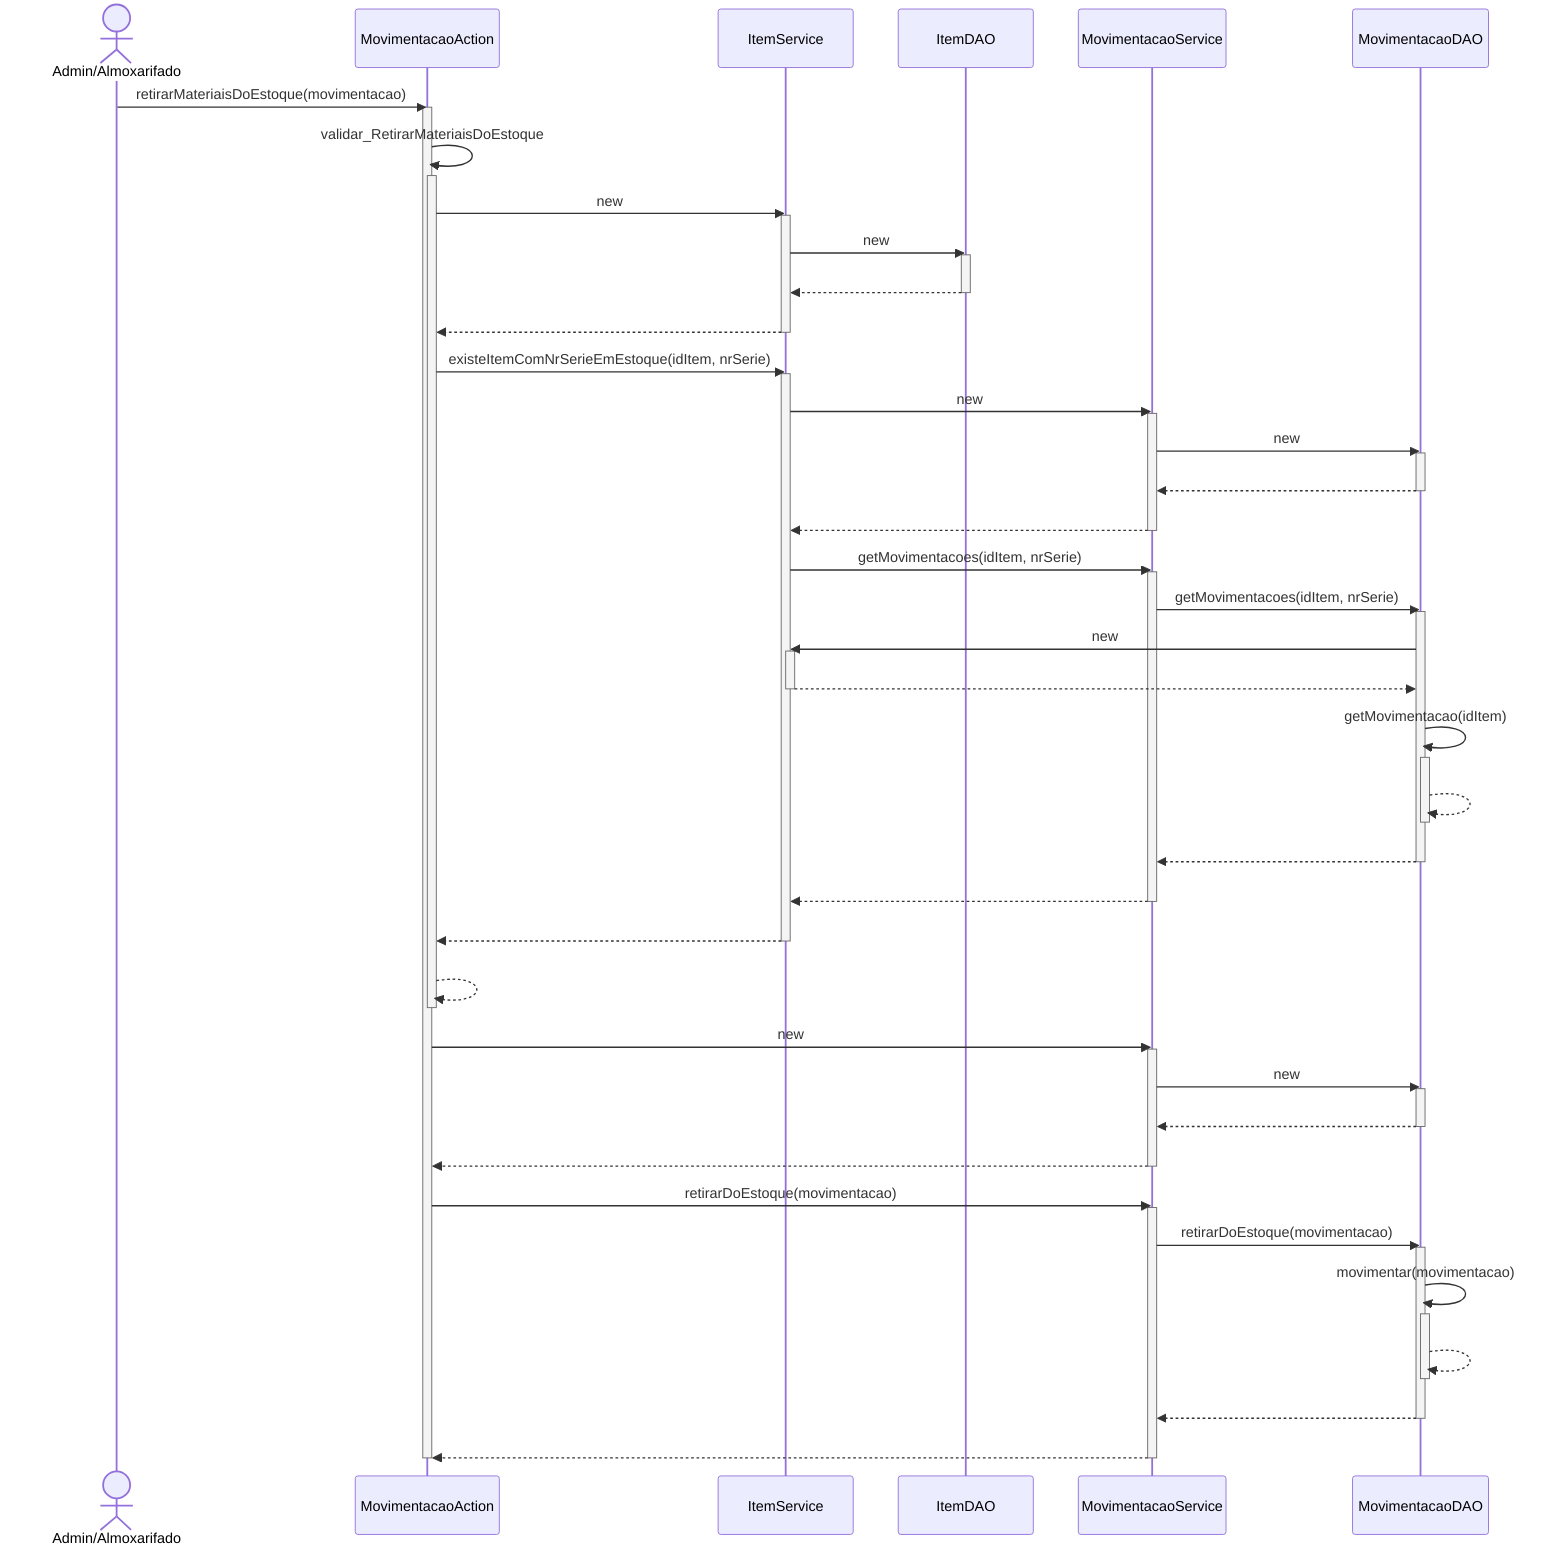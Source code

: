 sequenceDiagram
actor AA as Admin/Almoxarifado
AA ->> MovimentacaoAction : retirarMateriaisDoEstoque(movimentacao)
activate MovimentacaoAction
MovimentacaoAction ->> MovimentacaoAction : validar_RetirarMateriaisDoEstoque
activate MovimentacaoAction
MovimentacaoAction ->> ItemService : new
activate ItemService
ItemService ->> ItemDAO : new
activate ItemDAO
ItemDAO -->> ItemService : #32; 
deactivate ItemDAO
ItemService -->> MovimentacaoAction : #32; 
deactivate ItemService
MovimentacaoAction ->> ItemService : existeItemComNrSerieEmEstoque(idItem, nrSerie)
activate ItemService
ItemService ->> MovimentacaoService : new
activate MovimentacaoService
MovimentacaoService ->> MovimentacaoDAO : new
activate MovimentacaoDAO
MovimentacaoDAO -->> MovimentacaoService : #32; 
deactivate MovimentacaoDAO
MovimentacaoService -->> ItemService : #32; 
deactivate MovimentacaoService
ItemService ->> MovimentacaoService : getMovimentacoes(idItem, nrSerie)
activate MovimentacaoService
MovimentacaoService ->> MovimentacaoDAO : getMovimentacoes(idItem, nrSerie)
activate MovimentacaoDAO
MovimentacaoDAO ->> ItemService : new
activate ItemService
ItemService -->> MovimentacaoDAO : #32; 
deactivate ItemService
MovimentacaoDAO ->> MovimentacaoDAO : getMovimentacao(idItem)
activate MovimentacaoDAO
MovimentacaoDAO -->> MovimentacaoDAO : #32; 
deactivate MovimentacaoDAO
MovimentacaoDAO -->> MovimentacaoService : #32; 
deactivate MovimentacaoDAO
MovimentacaoService -->> ItemService : #32; 
deactivate MovimentacaoService
ItemService -->> MovimentacaoAction : #32; 
deactivate ItemService
MovimentacaoAction -->> MovimentacaoAction : #32; 
deactivate MovimentacaoAction
MovimentacaoAction ->> MovimentacaoService : new
activate MovimentacaoService
MovimentacaoService ->> MovimentacaoDAO : new
activate MovimentacaoDAO
MovimentacaoDAO -->> MovimentacaoService : #32; 
deactivate MovimentacaoDAO
MovimentacaoService -->> MovimentacaoAction : #32; 
deactivate MovimentacaoService
MovimentacaoAction ->> MovimentacaoService : retirarDoEstoque(movimentacao)
activate MovimentacaoService
MovimentacaoService ->> MovimentacaoDAO : retirarDoEstoque(movimentacao)
activate MovimentacaoDAO
MovimentacaoDAO ->> MovimentacaoDAO : movimentar(movimentacao)
activate MovimentacaoDAO
MovimentacaoDAO -->> MovimentacaoDAO : #32; 
deactivate MovimentacaoDAO
MovimentacaoDAO -->> MovimentacaoService : #32; 
deactivate MovimentacaoDAO
MovimentacaoService -->> MovimentacaoAction : #32; 
deactivate MovimentacaoService
deactivate MovimentacaoAction